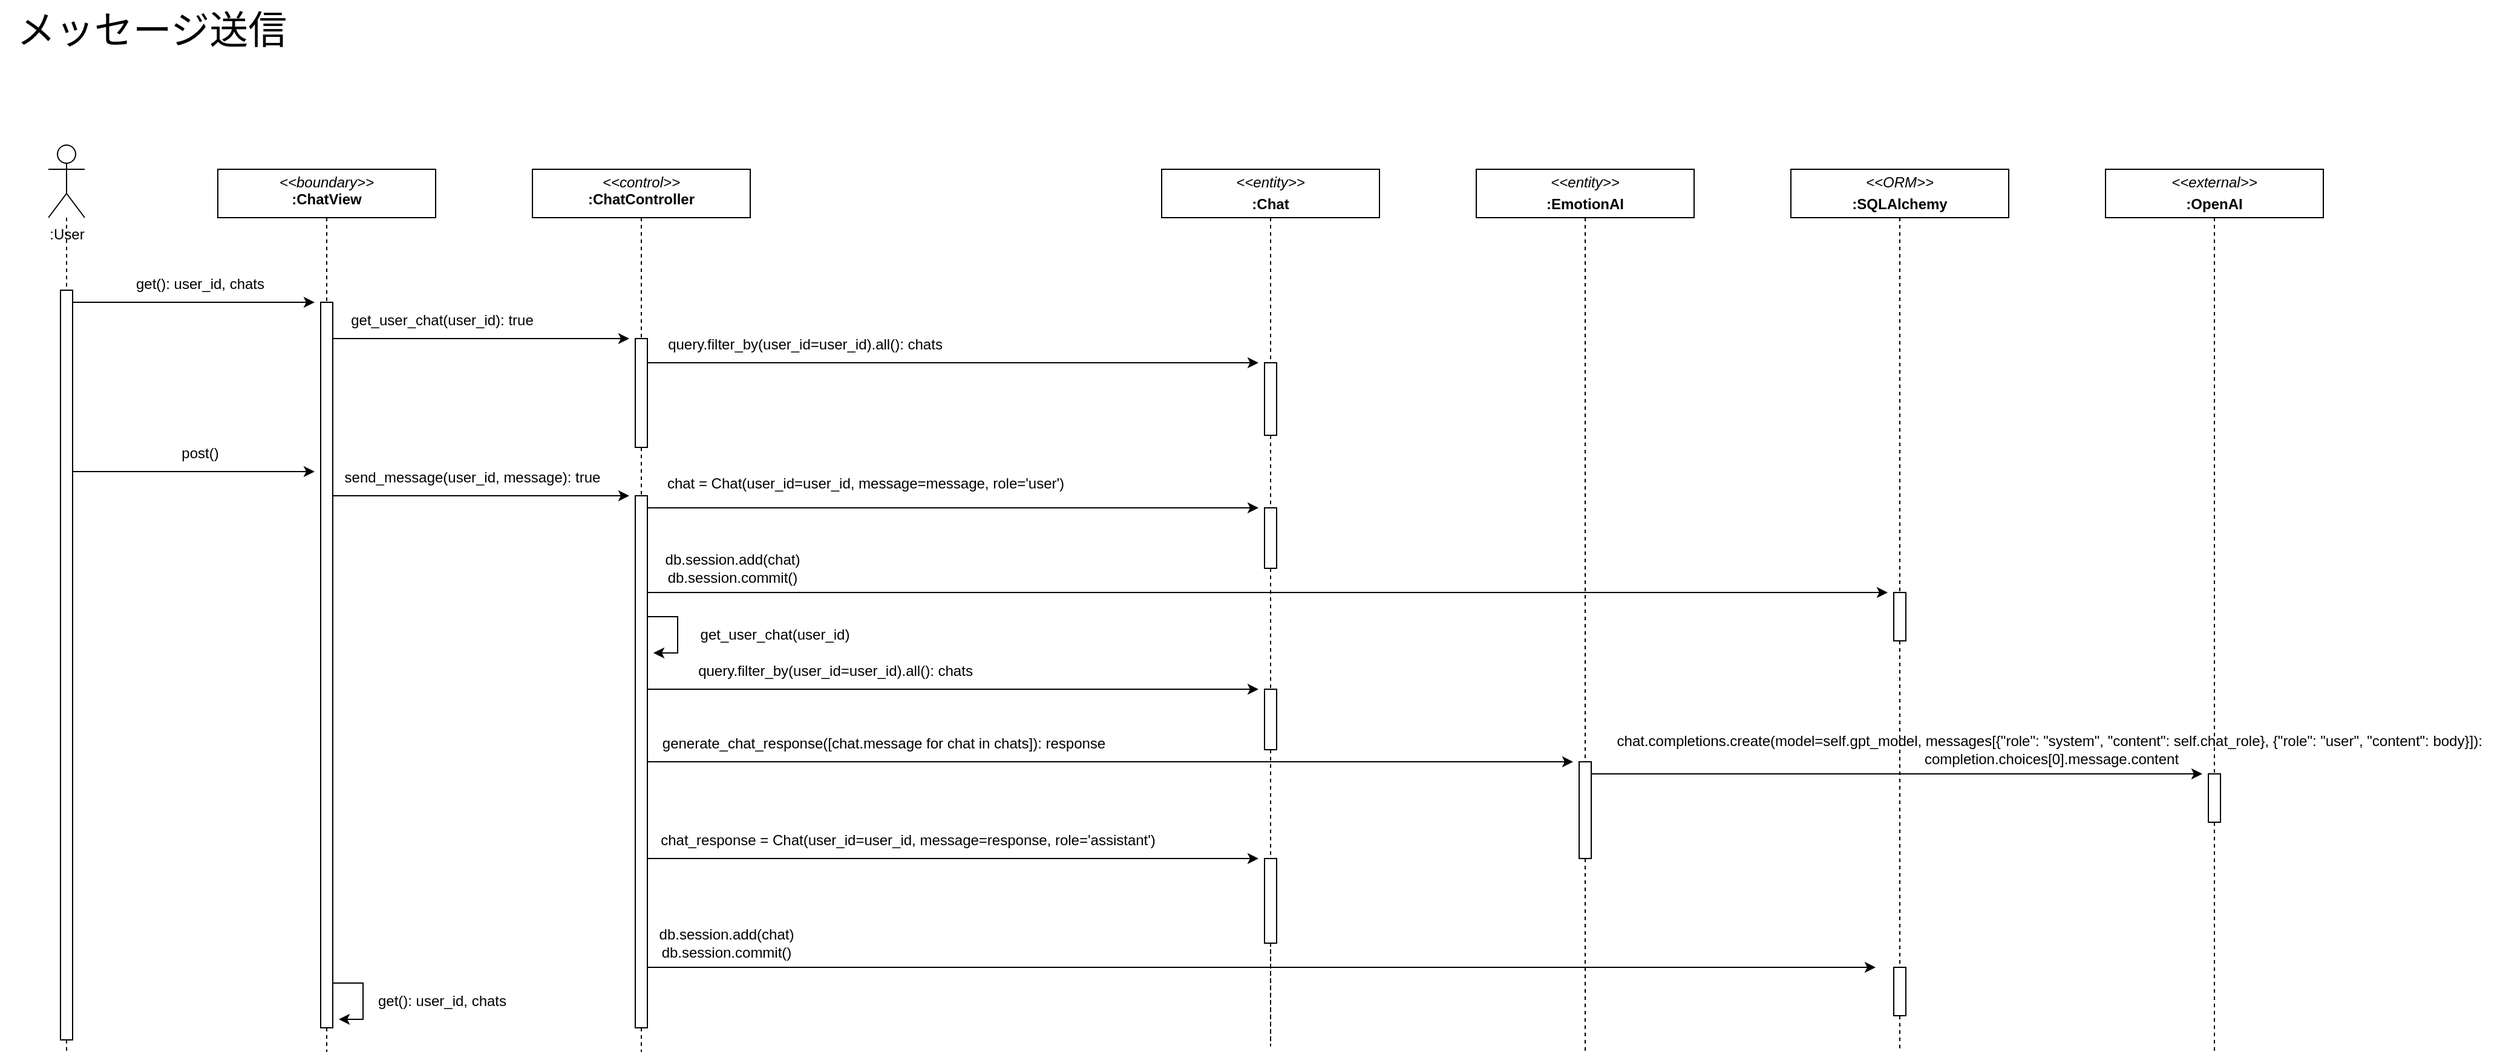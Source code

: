<mxfile scale="5" border="10">
    <diagram id="Jwi4ZK6NefV9GYiuC1eN" name="基本フロー">
        <mxGraphModel dx="1444" dy="2579" grid="1" gridSize="10" guides="1" tooltips="1" connect="1" arrows="1" fold="1" page="1" pageScale="1" pageWidth="1169" pageHeight="827" background="#ffffff" math="0" shadow="0">
            <root>
                <mxCell id="0"/>
                <mxCell id="1" parent="0"/>
                <mxCell id="76" style="edgeStyle=none;html=1;dashed=1;endArrow=none;endFill=0;startArrow=none;" parent="1" source="78" edge="1">
                    <mxGeometry relative="1" as="geometry">
                        <mxPoint x="75" y="-770" as="targetPoint"/>
                    </mxGeometry>
                </mxCell>
                <mxCell id="52" value=":User" style="shape=umlActor;verticalLabelPosition=bottom;verticalAlign=top;html=1;outlineConnect=0;" parent="1" vertex="1">
                    <mxGeometry x="60" y="-1520" width="30" height="60" as="geometry"/>
                </mxCell>
                <mxCell id="79" value="" style="edgeStyle=none;html=1;dashed=1;endArrow=none;endFill=0;" parent="1" source="52" target="78" edge="1">
                    <mxGeometry relative="1" as="geometry">
                        <mxPoint x="75.0" y="-880" as="targetPoint"/>
                        <mxPoint x="75" y="-1460" as="sourcePoint"/>
                    </mxGeometry>
                </mxCell>
                <mxCell id="174" style="edgeStyle=none;html=1;" parent="1" source="78" edge="1">
                    <mxGeometry relative="1" as="geometry">
                        <mxPoint x="280" y="-1390" as="targetPoint"/>
                    </mxGeometry>
                </mxCell>
                <mxCell id="184" style="edgeStyle=none;html=1;" parent="1" source="78" edge="1">
                    <mxGeometry relative="1" as="geometry">
                        <mxPoint x="280" y="-1250" as="targetPoint"/>
                    </mxGeometry>
                </mxCell>
                <mxCell id="78" value="" style="html=1;points=[];perimeter=orthogonalPerimeter;" parent="1" vertex="1">
                    <mxGeometry x="70" y="-1400" width="10" height="620" as="geometry"/>
                </mxCell>
                <mxCell id="155" value="メッセージ送信" style="text;html=1;align=center;verticalAlign=middle;resizable=0;points=[];autosize=1;strokeColor=none;fillColor=none;fontSize=32;" parent="1" vertex="1">
                    <mxGeometry x="20" y="-1640" width="250" height="50" as="geometry"/>
                </mxCell>
                <mxCell id="156" value="&lt;p style=&quot;margin:0px;margin-top:4px;text-align:center;&quot;&gt;&lt;i&gt;&amp;lt;&amp;lt;boundary&amp;gt;&amp;gt;&lt;/i&gt;&lt;br&gt;&lt;b&gt;:ChatView&lt;/b&gt;&lt;/p&gt;" style="verticalAlign=top;align=left;overflow=fill;fontSize=12;fontFamily=Helvetica;html=1;" parent="1" vertex="1">
                    <mxGeometry x="200" y="-1500" width="180" height="40" as="geometry"/>
                </mxCell>
                <mxCell id="157" value="&lt;p style=&quot;margin:0px;margin-top:4px;text-align:center;&quot;&gt;&lt;i&gt;&amp;lt;&amp;lt;control&amp;gt;&amp;gt;&lt;/i&gt;&lt;br&gt;&lt;b&gt;:ChatController&lt;/b&gt;&lt;/p&gt;" style="verticalAlign=top;align=left;overflow=fill;fontSize=12;fontFamily=Helvetica;html=1;" parent="1" vertex="1">
                    <mxGeometry x="460" y="-1500" width="180" height="40" as="geometry"/>
                </mxCell>
                <mxCell id="160" value="&lt;p style=&quot;margin:0px;margin-top:4px;text-align:center;&quot;&gt;&lt;i&gt;&amp;lt;&amp;lt;entity&lt;/i&gt;&lt;i style=&quot;background-color: initial;&quot;&gt;&amp;gt;&amp;gt;&lt;/i&gt;&lt;/p&gt;&lt;p style=&quot;margin:0px;margin-top:4px;text-align:center;&quot;&gt;&lt;b&gt;:Chat&lt;/b&gt;&lt;/p&gt;" style="verticalAlign=top;align=left;overflow=fill;fontSize=12;fontFamily=Helvetica;html=1;" parent="1" vertex="1">
                    <mxGeometry x="980" y="-1500" width="180" height="40" as="geometry"/>
                </mxCell>
                <mxCell id="161" value="&lt;p style=&quot;margin:0px;margin-top:4px;text-align:center;&quot;&gt;&lt;i&gt;&amp;lt;&amp;lt;entity&lt;/i&gt;&lt;i style=&quot;background-color: initial;&quot;&gt;&amp;gt;&amp;gt;&lt;/i&gt;&lt;/p&gt;&lt;p style=&quot;margin:0px;margin-top:4px;text-align:center;&quot;&gt;&lt;b&gt;:EmotionAI&lt;/b&gt;&lt;/p&gt;" style="verticalAlign=top;align=left;overflow=fill;fontSize=12;fontFamily=Helvetica;html=1;" parent="1" vertex="1">
                    <mxGeometry x="1240" y="-1500" width="180" height="40" as="geometry"/>
                </mxCell>
                <mxCell id="163" value="&lt;p style=&quot;margin:0px;margin-top:4px;text-align:center;&quot;&gt;&lt;i&gt;&amp;lt;&amp;lt;external&lt;/i&gt;&lt;i style=&quot;background-color: initial;&quot;&gt;&amp;gt;&amp;gt;&lt;/i&gt;&lt;/p&gt;&lt;p style=&quot;margin:0px;margin-top:4px;text-align:center;&quot;&gt;&lt;b&gt;:OpenAI&lt;/b&gt;&lt;/p&gt;" style="verticalAlign=top;align=left;overflow=fill;fontSize=12;fontFamily=Helvetica;html=1;" parent="1" vertex="1">
                    <mxGeometry x="1760" y="-1500" width="180" height="40" as="geometry"/>
                </mxCell>
                <mxCell id="164" value="&lt;p style=&quot;margin:0px;margin-top:4px;text-align:center;&quot;&gt;&lt;i&gt;&amp;lt;&amp;lt;ORM&lt;/i&gt;&lt;i style=&quot;background-color: initial;&quot;&gt;&amp;gt;&amp;gt;&lt;/i&gt;&lt;/p&gt;&lt;p style=&quot;margin:0px;margin-top:4px;text-align:center;&quot;&gt;&lt;b&gt;:SQLAlchemy&lt;/b&gt;&lt;/p&gt;" style="verticalAlign=top;align=left;overflow=fill;fontSize=12;fontFamily=Helvetica;html=1;" parent="1" vertex="1">
                    <mxGeometry x="1500" y="-1500" width="180" height="40" as="geometry"/>
                </mxCell>
                <mxCell id="165" value="" style="edgeStyle=none;html=1;dashed=1;endArrow=none;endFill=0;exitX=0.5;exitY=1;exitDx=0;exitDy=0;startArrow=none;" parent="1" source="172" edge="1">
                    <mxGeometry relative="1" as="geometry">
                        <mxPoint x="290" y="-770" as="targetPoint"/>
                        <mxPoint x="270" y="-1400" as="sourcePoint"/>
                    </mxGeometry>
                </mxCell>
                <mxCell id="166" value="" style="edgeStyle=none;html=1;dashed=1;endArrow=none;endFill=0;exitX=0.5;exitY=1;exitDx=0;exitDy=0;startArrow=none;" parent="1" source="186" edge="1">
                    <mxGeometry relative="1" as="geometry">
                        <mxPoint x="550" y="-770" as="targetPoint"/>
                        <mxPoint x="480.0" y="-1460" as="sourcePoint"/>
                    </mxGeometry>
                </mxCell>
                <mxCell id="168" value="" style="edgeStyle=none;html=1;dashed=1;endArrow=none;endFill=0;exitX=0.5;exitY=1;exitDx=0;exitDy=0;startArrow=none;" parent="1" source="209" edge="1">
                    <mxGeometry relative="1" as="geometry">
                        <mxPoint x="1070" y="-880" as="targetPoint"/>
                        <mxPoint x="970" y="-1450" as="sourcePoint"/>
                        <Array as="points">
                            <mxPoint x="1070" y="-770"/>
                        </Array>
                    </mxGeometry>
                </mxCell>
                <mxCell id="169" value="" style="edgeStyle=none;html=1;dashed=1;endArrow=none;endFill=0;exitX=0.5;exitY=1;exitDx=0;exitDy=0;startArrow=none;" parent="1" source="205" edge="1">
                    <mxGeometry relative="1" as="geometry">
                        <mxPoint x="1330" y="-770" as="targetPoint"/>
                        <mxPoint x="1230" y="-1407" as="sourcePoint"/>
                    </mxGeometry>
                </mxCell>
                <mxCell id="170" value="" style="edgeStyle=none;html=1;dashed=1;endArrow=none;endFill=0;exitX=0.5;exitY=1;exitDx=0;exitDy=0;startArrow=none;" parent="1" source="220" edge="1">
                    <mxGeometry relative="1" as="geometry">
                        <mxPoint x="1590" y="-770" as="targetPoint"/>
                        <mxPoint x="1510" y="-1450" as="sourcePoint"/>
                    </mxGeometry>
                </mxCell>
                <mxCell id="171" value="" style="edgeStyle=none;html=1;dashed=1;endArrow=none;endFill=0;exitX=0.5;exitY=1;exitDx=0;exitDy=0;startArrow=none;" parent="1" source="215" edge="1">
                    <mxGeometry relative="1" as="geometry">
                        <mxPoint x="1850" y="-770" as="targetPoint"/>
                        <mxPoint x="1810" y="-1430" as="sourcePoint"/>
                    </mxGeometry>
                </mxCell>
                <mxCell id="173" value="" style="edgeStyle=none;html=1;dashed=1;endArrow=none;endFill=0;exitX=0.5;exitY=1;exitDx=0;exitDy=0;" parent="1" source="156" target="172" edge="1">
                    <mxGeometry relative="1" as="geometry">
                        <mxPoint x="290" y="-880" as="targetPoint"/>
                        <mxPoint x="290" y="-1460" as="sourcePoint"/>
                    </mxGeometry>
                </mxCell>
                <mxCell id="179" style="edgeStyle=none;html=1;" parent="1" source="172" edge="1">
                    <mxGeometry relative="1" as="geometry">
                        <mxPoint x="540" y="-1360" as="targetPoint"/>
                    </mxGeometry>
                </mxCell>
                <mxCell id="188" style="edgeStyle=none;html=1;" parent="1" source="172" edge="1">
                    <mxGeometry relative="1" as="geometry">
                        <mxPoint x="540" y="-1230" as="targetPoint"/>
                    </mxGeometry>
                </mxCell>
                <mxCell id="172" value="" style="html=1;points=[];perimeter=orthogonalPerimeter;" parent="1" vertex="1">
                    <mxGeometry x="285" y="-1390" width="10" height="600" as="geometry"/>
                </mxCell>
                <mxCell id="175" value="get_user_chat(user_id): true" style="text;html=1;align=center;verticalAlign=middle;resizable=0;points=[];autosize=1;strokeColor=none;fillColor=none;" parent="1" vertex="1">
                    <mxGeometry x="300" y="-1390" width="170" height="30" as="geometry"/>
                </mxCell>
                <mxCell id="176" value="get(): user_id, chats" style="text;html=1;align=center;verticalAlign=middle;resizable=0;points=[];autosize=1;strokeColor=none;fillColor=none;" parent="1" vertex="1">
                    <mxGeometry x="320" y="-827" width="130" height="30" as="geometry"/>
                </mxCell>
                <mxCell id="178" value="" style="edgeStyle=none;html=1;dashed=1;endArrow=none;endFill=0;exitX=0.5;exitY=1;exitDx=0;exitDy=0;" parent="1" source="157" target="177" edge="1">
                    <mxGeometry relative="1" as="geometry">
                        <mxPoint x="550" y="-880" as="targetPoint"/>
                        <mxPoint x="550" y="-1460" as="sourcePoint"/>
                    </mxGeometry>
                </mxCell>
                <mxCell id="183" style="edgeStyle=none;html=1;" parent="1" source="177" edge="1">
                    <mxGeometry relative="1" as="geometry">
                        <mxPoint x="1060" y="-1340" as="targetPoint"/>
                    </mxGeometry>
                </mxCell>
                <mxCell id="177" value="" style="html=1;points=[];perimeter=orthogonalPerimeter;" parent="1" vertex="1">
                    <mxGeometry x="545" y="-1360" width="10" height="90" as="geometry"/>
                </mxCell>
                <mxCell id="180" value="query.filter_by(user_id=user_id).all(): chats" style="text;html=1;align=center;verticalAlign=middle;resizable=0;points=[];autosize=1;strokeColor=none;fillColor=none;" parent="1" vertex="1">
                    <mxGeometry x="560" y="-1370" width="250" height="30" as="geometry"/>
                </mxCell>
                <mxCell id="182" value="" style="edgeStyle=none;html=1;dashed=1;endArrow=none;endFill=0;exitX=0.5;exitY=1;exitDx=0;exitDy=0;" parent="1" source="160" target="181" edge="1">
                    <mxGeometry relative="1" as="geometry">
                        <mxPoint x="1070" y="-880" as="targetPoint"/>
                        <mxPoint x="1070" y="-1460" as="sourcePoint"/>
                    </mxGeometry>
                </mxCell>
                <mxCell id="181" value="" style="html=1;points=[];perimeter=orthogonalPerimeter;" parent="1" vertex="1">
                    <mxGeometry x="1065" y="-1340" width="10" height="60" as="geometry"/>
                </mxCell>
                <mxCell id="185" value="post()" style="text;html=1;align=center;verticalAlign=middle;resizable=0;points=[];autosize=1;strokeColor=none;fillColor=none;" parent="1" vertex="1">
                    <mxGeometry x="160" y="-1280" width="50" height="30" as="geometry"/>
                </mxCell>
                <mxCell id="187" value="" style="edgeStyle=none;html=1;dashed=1;endArrow=none;endFill=0;exitX=0.5;exitY=1;exitDx=0;exitDy=0;startArrow=none;" parent="1" source="177" target="186" edge="1">
                    <mxGeometry relative="1" as="geometry">
                        <mxPoint x="550" y="-880" as="targetPoint"/>
                        <mxPoint x="550" y="-1270" as="sourcePoint"/>
                    </mxGeometry>
                </mxCell>
                <mxCell id="192" style="edgeStyle=none;html=1;" parent="1" source="186" edge="1">
                    <mxGeometry relative="1" as="geometry">
                        <mxPoint x="1060" y="-1220" as="targetPoint"/>
                    </mxGeometry>
                </mxCell>
                <mxCell id="196" style="edgeStyle=none;html=1;" parent="1" source="186" edge="1">
                    <mxGeometry relative="1" as="geometry">
                        <mxPoint x="1580" y="-1150" as="targetPoint"/>
                    </mxGeometry>
                </mxCell>
                <mxCell id="200" style="edgeStyle=none;html=1;" parent="1" source="186" edge="1">
                    <mxGeometry relative="1" as="geometry">
                        <mxPoint x="1060" y="-1070" as="targetPoint"/>
                    </mxGeometry>
                </mxCell>
                <mxCell id="207" style="edgeStyle=none;html=1;" parent="1" source="186" edge="1">
                    <mxGeometry relative="1" as="geometry">
                        <mxPoint x="1320" y="-1010" as="targetPoint"/>
                    </mxGeometry>
                </mxCell>
                <mxCell id="211" style="edgeStyle=none;html=1;" parent="1" source="186" edge="1">
                    <mxGeometry relative="1" as="geometry">
                        <mxPoint x="1060" y="-930" as="targetPoint"/>
                    </mxGeometry>
                </mxCell>
                <mxCell id="222" style="edgeStyle=none;html=1;" parent="1" source="186" edge="1">
                    <mxGeometry relative="1" as="geometry">
                        <mxPoint x="1570" y="-840" as="targetPoint"/>
                    </mxGeometry>
                </mxCell>
                <mxCell id="186" value="" style="html=1;points=[];perimeter=orthogonalPerimeter;" parent="1" vertex="1">
                    <mxGeometry x="545" y="-1230" width="10" height="440" as="geometry"/>
                </mxCell>
                <mxCell id="189" value="send_message(user_id, message): true" style="text;html=1;align=center;verticalAlign=middle;resizable=0;points=[];autosize=1;strokeColor=none;fillColor=none;" parent="1" vertex="1">
                    <mxGeometry x="295" y="-1260" width="230" height="30" as="geometry"/>
                </mxCell>
                <mxCell id="191" value="" style="edgeStyle=none;html=1;dashed=1;endArrow=none;endFill=0;exitX=0.5;exitY=1;exitDx=0;exitDy=0;startArrow=none;" parent="1" source="181" target="190" edge="1">
                    <mxGeometry relative="1" as="geometry">
                        <mxPoint x="1070" y="-880" as="targetPoint"/>
                        <mxPoint x="1070" y="-1280" as="sourcePoint"/>
                    </mxGeometry>
                </mxCell>
                <mxCell id="190" value="" style="html=1;points=[];perimeter=orthogonalPerimeter;" parent="1" vertex="1">
                    <mxGeometry x="1065" y="-1220" width="10" height="50" as="geometry"/>
                </mxCell>
                <mxCell id="193" value="chat = Chat(user_id=user_id, message=message, role='user')" style="text;html=1;align=center;verticalAlign=middle;resizable=0;points=[];autosize=1;strokeColor=none;fillColor=none;" parent="1" vertex="1">
                    <mxGeometry x="560" y="-1255" width="350" height="30" as="geometry"/>
                </mxCell>
                <mxCell id="195" value="" style="edgeStyle=none;html=1;dashed=1;endArrow=none;endFill=0;exitX=0.5;exitY=1;exitDx=0;exitDy=0;" parent="1" source="164" target="194" edge="1">
                    <mxGeometry relative="1" as="geometry">
                        <mxPoint x="1590" y="-880" as="targetPoint"/>
                        <mxPoint x="1590" y="-1460" as="sourcePoint"/>
                    </mxGeometry>
                </mxCell>
                <mxCell id="194" value="" style="html=1;points=[];perimeter=orthogonalPerimeter;" parent="1" vertex="1">
                    <mxGeometry x="1585" y="-1150" width="10" height="40" as="geometry"/>
                </mxCell>
                <mxCell id="197" value="&lt;div&gt;db.session.add(chat)&lt;/div&gt;&lt;div&gt;&lt;span style=&quot;background-color: initial;&quot;&gt;db.session.commit()&lt;/span&gt;&lt;/div&gt;" style="text;html=1;align=center;verticalAlign=middle;resizable=0;points=[];autosize=1;strokeColor=none;fillColor=none;" parent="1" vertex="1">
                    <mxGeometry x="560" y="-1190" width="130" height="40" as="geometry"/>
                </mxCell>
                <mxCell id="199" value="" style="edgeStyle=none;html=1;dashed=1;endArrow=none;endFill=0;exitX=0.5;exitY=1;exitDx=0;exitDy=0;startArrow=none;" parent="1" source="190" target="198" edge="1">
                    <mxGeometry relative="1" as="geometry">
                        <mxPoint x="1070.0" y="-880" as="targetPoint"/>
                        <mxPoint x="1070.0" y="-1170" as="sourcePoint"/>
                    </mxGeometry>
                </mxCell>
                <mxCell id="198" value="" style="html=1;points=[];perimeter=orthogonalPerimeter;" parent="1" vertex="1">
                    <mxGeometry x="1065" y="-1070" width="10" height="50" as="geometry"/>
                </mxCell>
                <mxCell id="201" value="query.filter_by(user_id=user_id).all(): chats" style="text;html=1;align=center;verticalAlign=middle;resizable=0;points=[];autosize=1;strokeColor=none;fillColor=none;" parent="1" vertex="1">
                    <mxGeometry x="585" y="-1100" width="250" height="30" as="geometry"/>
                </mxCell>
                <mxCell id="203" style="edgeStyle=none;html=1;endArrow=classic;endFill=1;rounded=0;" parent="1" edge="1">
                    <mxGeometry relative="1" as="geometry">
                        <mxPoint x="560" y="-1100" as="targetPoint"/>
                        <Array as="points">
                            <mxPoint x="580" y="-1130"/>
                            <mxPoint x="580" y="-1100"/>
                        </Array>
                        <mxPoint x="555" y="-1130" as="sourcePoint"/>
                    </mxGeometry>
                </mxCell>
                <mxCell id="204" value="get_user_chat(user_id)" style="text;html=1;align=center;verticalAlign=middle;resizable=0;points=[];autosize=1;strokeColor=none;fillColor=none;" parent="1" vertex="1">
                    <mxGeometry x="585" y="-1130" width="150" height="30" as="geometry"/>
                </mxCell>
                <mxCell id="206" value="" style="edgeStyle=none;html=1;dashed=1;endArrow=none;endFill=0;exitX=0.5;exitY=1;exitDx=0;exitDy=0;" parent="1" source="161" target="205" edge="1">
                    <mxGeometry relative="1" as="geometry">
                        <mxPoint x="1330" y="-880" as="targetPoint"/>
                        <mxPoint x="1330" y="-1460" as="sourcePoint"/>
                    </mxGeometry>
                </mxCell>
                <mxCell id="217" style="edgeStyle=none;html=1;" parent="1" source="205" edge="1">
                    <mxGeometry relative="1" as="geometry">
                        <mxPoint x="1840" y="-1000" as="targetPoint"/>
                    </mxGeometry>
                </mxCell>
                <mxCell id="205" value="" style="html=1;points=[];perimeter=orthogonalPerimeter;" parent="1" vertex="1">
                    <mxGeometry x="1325" y="-1010" width="10" height="80" as="geometry"/>
                </mxCell>
                <mxCell id="208" value="generate_chat_response([chat.message for chat in chats]): response" style="text;html=1;align=center;verticalAlign=middle;resizable=0;points=[];autosize=1;strokeColor=none;fillColor=none;" parent="1" vertex="1">
                    <mxGeometry x="555" y="-1040" width="390" height="30" as="geometry"/>
                </mxCell>
                <mxCell id="210" value="" style="edgeStyle=none;html=1;dashed=1;endArrow=none;endFill=0;exitX=0.5;exitY=1;exitDx=0;exitDy=0;startArrow=none;" parent="1" source="198" target="209" edge="1">
                    <mxGeometry relative="1" as="geometry">
                        <mxPoint x="1070" y="-880" as="targetPoint"/>
                        <mxPoint x="1070" y="-1020" as="sourcePoint"/>
                    </mxGeometry>
                </mxCell>
                <mxCell id="209" value="" style="html=1;points=[];perimeter=orthogonalPerimeter;" parent="1" vertex="1">
                    <mxGeometry x="1065" y="-930" width="10" height="70" as="geometry"/>
                </mxCell>
                <mxCell id="212" value="chat_response = Chat(user_id=user_id, message=response, role='assistant')" style="text;html=1;align=center;verticalAlign=middle;resizable=0;points=[];autosize=1;strokeColor=none;fillColor=none;" parent="1" vertex="1">
                    <mxGeometry x="555" y="-960" width="430" height="30" as="geometry"/>
                </mxCell>
                <mxCell id="214" value="&lt;div&gt;db.session.add(chat)&lt;/div&gt;&lt;div&gt;&lt;span style=&quot;background-color: initial;&quot;&gt;db.session.commit()&lt;/span&gt;&lt;/div&gt;" style="text;html=1;align=center;verticalAlign=middle;resizable=0;points=[];autosize=1;strokeColor=none;fillColor=none;" parent="1" vertex="1">
                    <mxGeometry x="555" y="-880" width="130" height="40" as="geometry"/>
                </mxCell>
                <mxCell id="216" value="" style="edgeStyle=none;html=1;dashed=1;endArrow=none;endFill=0;exitX=0.5;exitY=1;exitDx=0;exitDy=0;" parent="1" source="163" target="215" edge="1">
                    <mxGeometry relative="1" as="geometry">
                        <mxPoint x="1850" y="-770" as="targetPoint"/>
                        <mxPoint x="1850" y="-1460" as="sourcePoint"/>
                    </mxGeometry>
                </mxCell>
                <mxCell id="215" value="" style="html=1;points=[];perimeter=orthogonalPerimeter;" parent="1" vertex="1">
                    <mxGeometry x="1845" y="-1000" width="10" height="40" as="geometry"/>
                </mxCell>
                <mxCell id="218" value="&lt;div&gt;chat.completions.create(model=self.gpt_model, messages[{&quot;role&quot;: &quot;system&quot;, &quot;content&quot;: self.chat_role}, {&quot;role&quot;: &quot;user&quot;, &quot;content&quot;: body}]):&amp;nbsp;&lt;/div&gt;&lt;div&gt;completion.choices[0].message.content&lt;/div&gt;" style="text;html=1;align=center;verticalAlign=middle;resizable=0;points=[];autosize=1;strokeColor=none;fillColor=none;" parent="1" vertex="1">
                    <mxGeometry x="1345" y="-1040" width="740" height="40" as="geometry"/>
                </mxCell>
                <mxCell id="221" value="" style="edgeStyle=none;html=1;dashed=1;endArrow=none;endFill=0;exitX=0.5;exitY=1;exitDx=0;exitDy=0;startArrow=none;" parent="1" source="194" target="220" edge="1">
                    <mxGeometry relative="1" as="geometry">
                        <mxPoint x="1590" y="-770" as="targetPoint"/>
                        <mxPoint x="1590" y="-1110.0" as="sourcePoint"/>
                    </mxGeometry>
                </mxCell>
                <mxCell id="220" value="" style="html=1;points=[];perimeter=orthogonalPerimeter;" parent="1" vertex="1">
                    <mxGeometry x="1585" y="-840" width="10" height="40" as="geometry"/>
                </mxCell>
                <mxCell id="223" style="edgeStyle=none;html=1;endArrow=classic;endFill=1;rounded=0;" parent="1" edge="1">
                    <mxGeometry relative="1" as="geometry">
                        <mxPoint x="300" y="-797" as="targetPoint"/>
                        <Array as="points">
                            <mxPoint x="320" y="-827"/>
                            <mxPoint x="320" y="-797"/>
                        </Array>
                        <mxPoint x="295" y="-827" as="sourcePoint"/>
                    </mxGeometry>
                </mxCell>
                <mxCell id="224" value="get(): user_id, chats" style="text;html=1;align=center;verticalAlign=middle;resizable=0;points=[];autosize=1;strokeColor=none;fillColor=none;" parent="1" vertex="1">
                    <mxGeometry x="120" y="-1420" width="130" height="30" as="geometry"/>
                </mxCell>
            </root>
        </mxGraphModel>
    </diagram>
</mxfile>